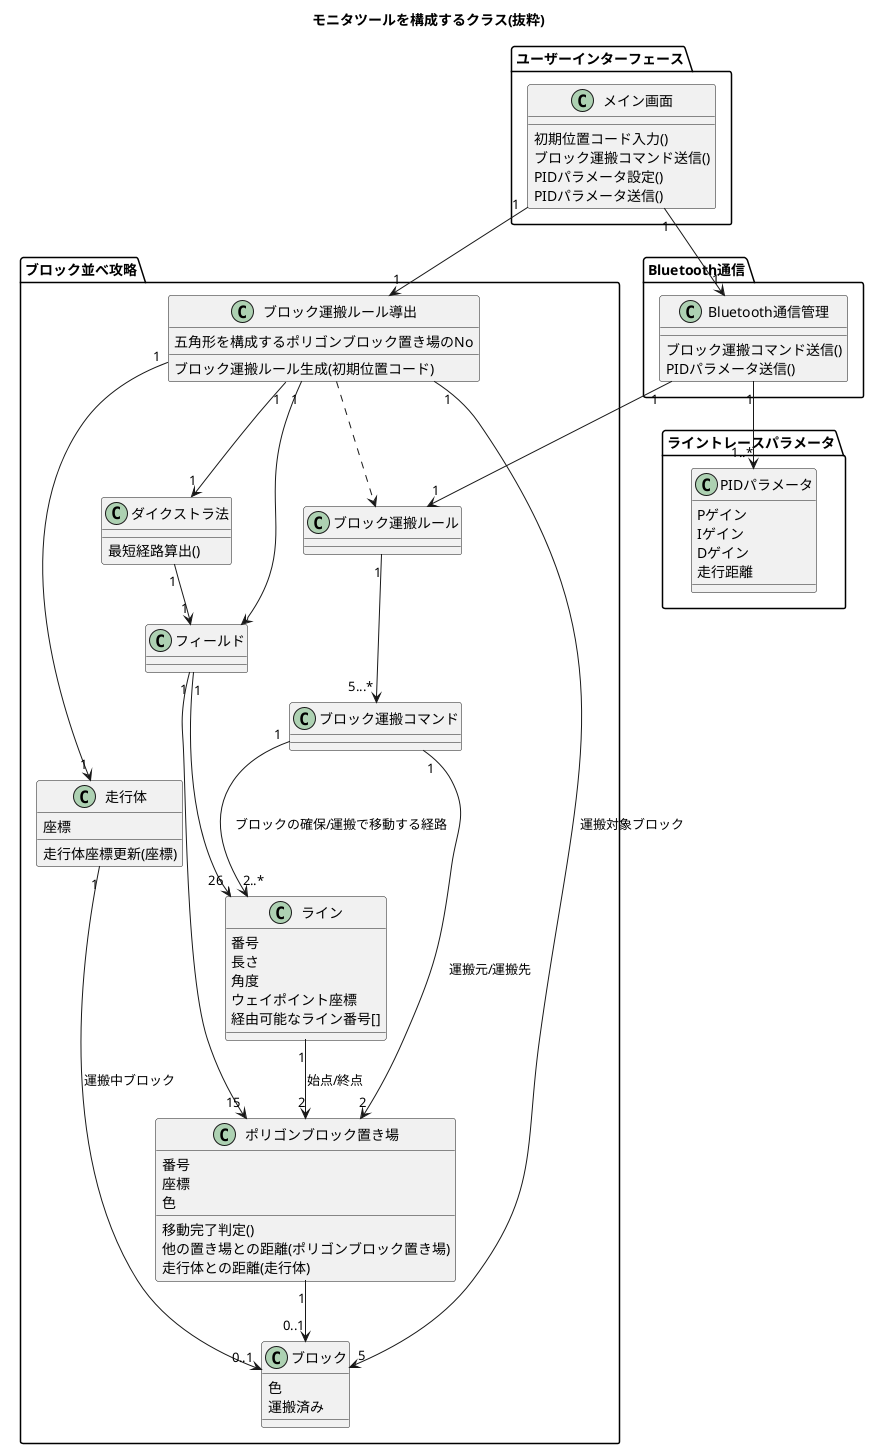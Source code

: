 @startuml

title モニタツールを構成するクラス(抜粋)

 
package ブロック並べ攻略{
    class フィールド{

    }

    class ブロック運搬ルール導出{
        五角形を構成するポリゴンブロック置き場のNo
        ブロック運搬ルール生成(初期位置コード)
    }

    class ブロック運搬コマンド{

    }

    ブロック運搬コマンド "1"-->"2..*" ライン : ブロックの確保/運搬で移動する経路
    ブロック運搬コマンド "1"-->"2" ポリゴンブロック置き場 : 運搬元/運搬先

    class ポリゴンブロック置き場{
        番号
        座標
        色
        移動完了判定()
        他の置き場との距離(ポリゴンブロック置き場)
        走行体との距離(走行体)
    }
    
    class ブロック {
        色
        運搬済み
    }

    ポリゴンブロック置き場 "1" --> "0..1" ブロック

    class ブロック運搬ルール {

    }

    ブロック運搬ルール導出 ..> ブロック運搬ルール
    ブロック運搬ルール "1" --> "5...*" ブロック運搬コマンド

    ブロック運搬ルール導出 "1" --> フィールド
    フィールド  "1" -->"26" ライン
    フィールド "1" --> "15" ポリゴンブロック置き場
 
    class ライン{
        番号
        長さ
        角度
        ウェイポイント座標
        経由可能なライン番号[]
    }

    ライン "1" --> "2" ポリゴンブロック置き場 : 始点/終点 
    class ダイクストラ法{
        最短経路算出()
    }
    
    ダイクストラ法 "1" ->  "1" フィールド
  

    class 走行体 {
        座標
        走行体座標更新(座標)
    }

    ブロック運搬ルール導出 "1" --> "1" 走行体
    ブロック運搬ルール導出 "1" --> "1" ダイクストラ法
    走行体 "1" --> "0..1" ブロック : 運搬中ブロック
    ブロック運搬ルール導出 "1" --> "5" ブロック : 運搬対象ブロック

}

package Bluetooth通信{
    class Bluetooth通信管理{
        ブロック運搬コマンド送信()
        PIDパラメータ送信()
    }
}

package ライントレースパラメータ {
    class PIDパラメータ {
        Pゲイン
        Iゲイン
        Dゲイン
        走行距離
    }
}

Bluetooth通信管理 "1" --> "1..*" PIDパラメータ
Bluetooth通信管理 "1"--> "1" ブロック運搬ルール

package ユーザーインターフェース{
    class メイン画面{
        初期位置コード入力()
        ブロック運搬コマンド送信()
        PIDパラメータ設定()
        PIDパラメータ送信()

    }
}


メイン画面 "1" --> "1" Bluetooth通信管理
メイン画面 "1" --> "1" ブロック運搬ルール導出


@enduml